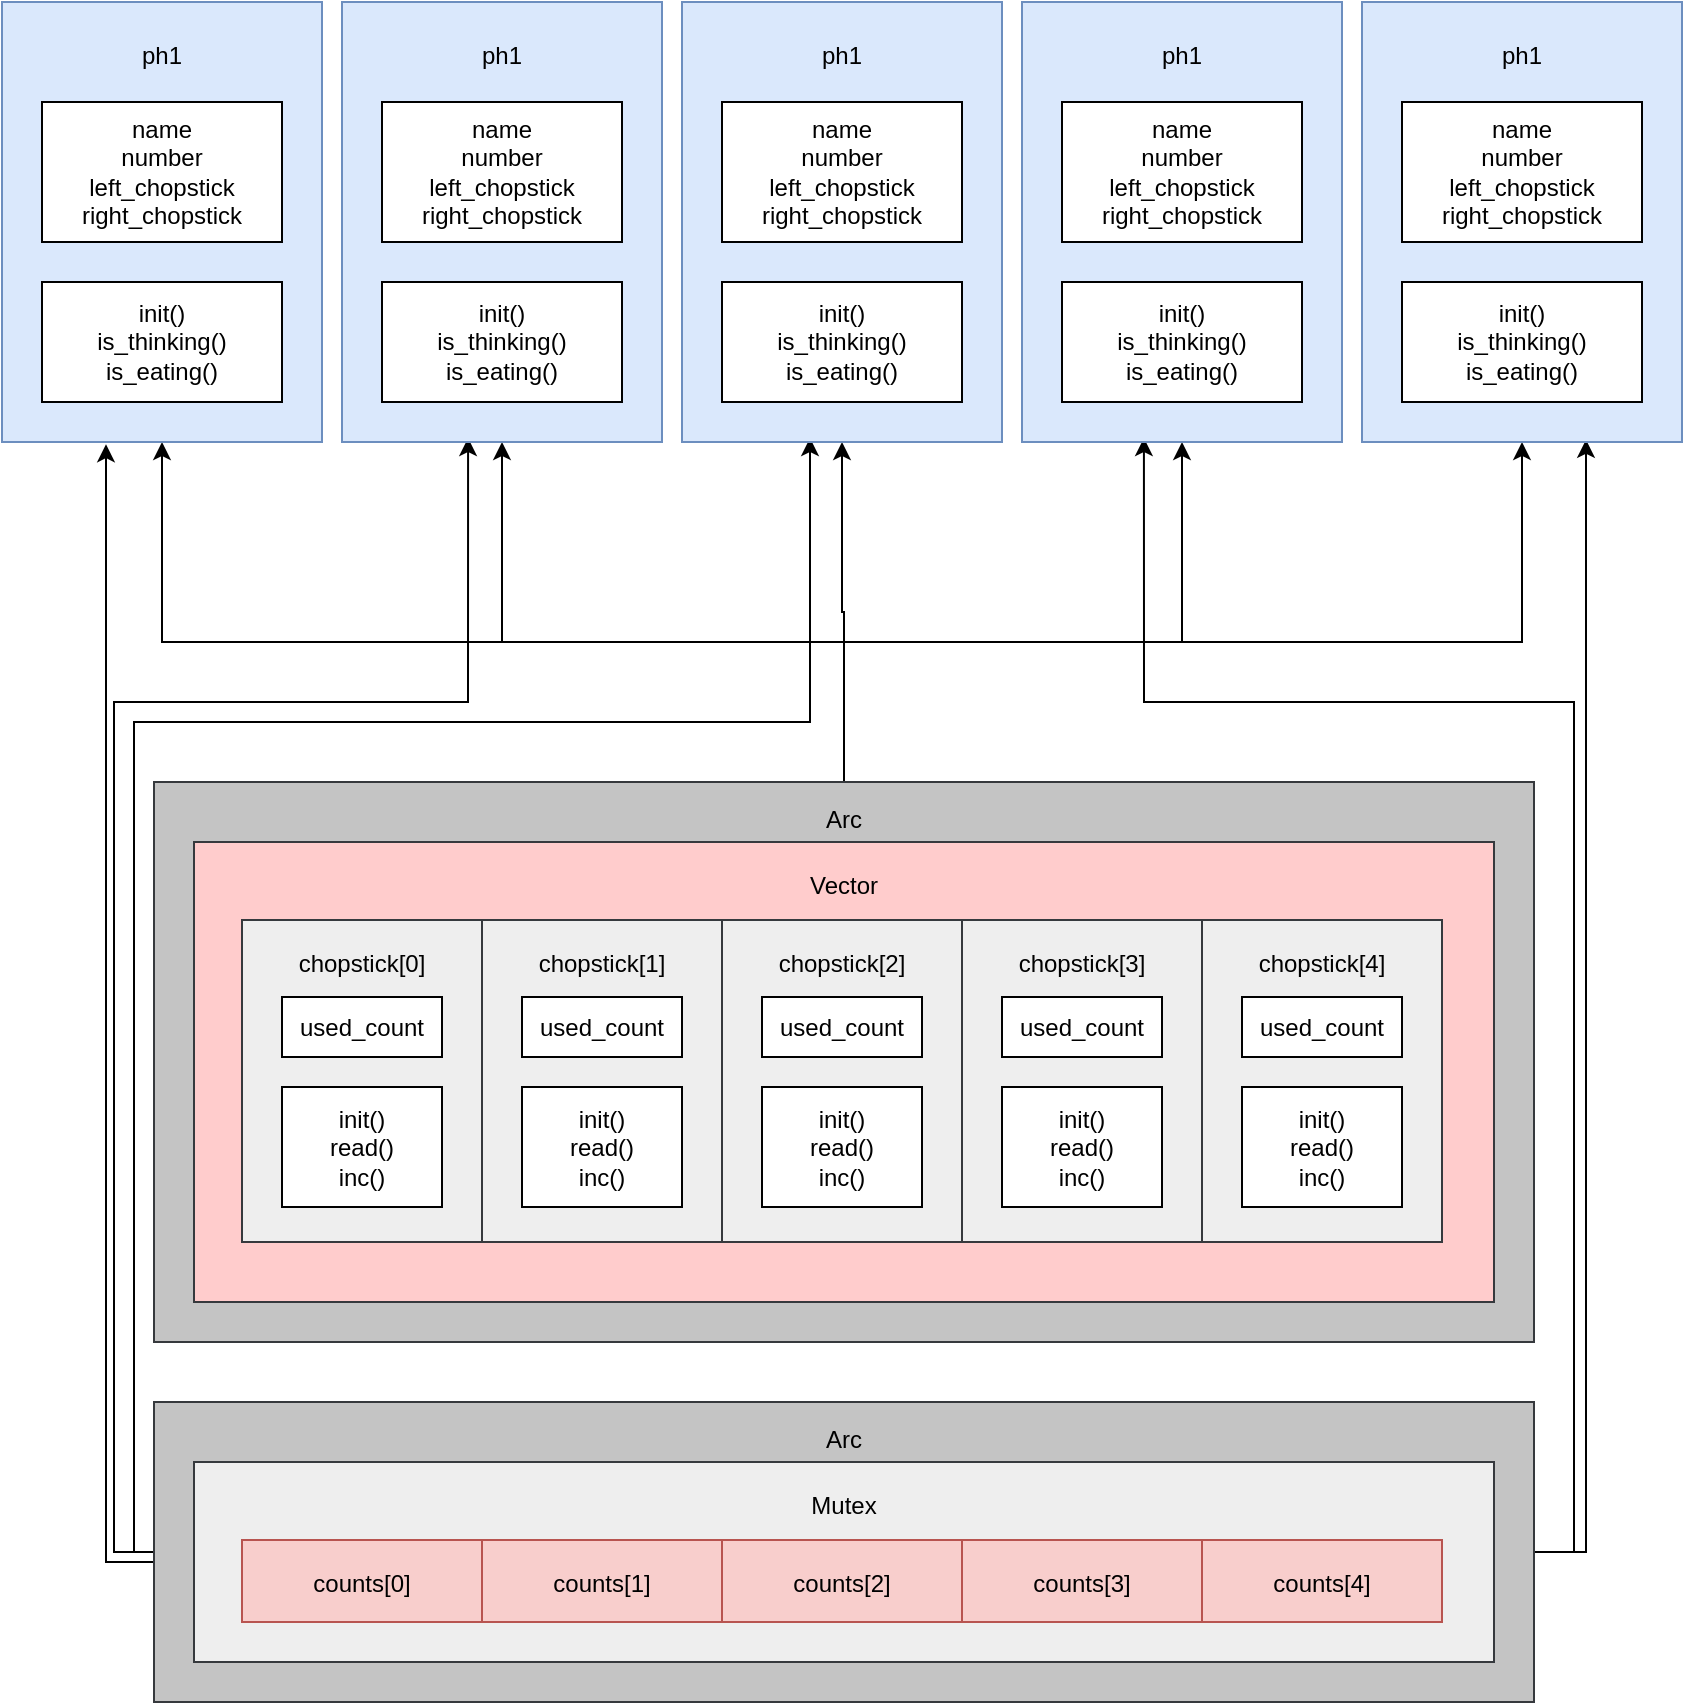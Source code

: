 <mxfile version="12.3.8" type="device" pages="1"><diagram id="8JaC-yKSpuFAoxFjphfh" name="Page-1"><mxGraphModel dx="870" dy="601" grid="1" gridSize="10" guides="1" tooltips="1" connect="1" arrows="1" fold="1" page="1" pageScale="1" pageWidth="850" pageHeight="1100" math="0" shadow="0"><root><mxCell id="0"/><mxCell id="1" parent="0"/><mxCell id="_LBUuCK1NCaTb8LwY9A8-101" style="edgeStyle=orthogonalEdgeStyle;rounded=0;orthogonalLoop=1;jettySize=auto;html=1;exitX=0.5;exitY=0;exitDx=0;exitDy=0;entryX=0.5;entryY=1;entryDx=0;entryDy=0;fontSize=12;" edge="1" parent="1" source="_LBUuCK1NCaTb8LwY9A8-36" target="_LBUuCK1NCaTb8LwY9A8-91"><mxGeometry relative="1" as="geometry"><Array as="points"><mxPoint x="425" y="325"/><mxPoint x="424" y="325"/></Array></mxGeometry></mxCell><mxCell id="_LBUuCK1NCaTb8LwY9A8-103" style="edgeStyle=orthogonalEdgeStyle;rounded=0;orthogonalLoop=1;jettySize=auto;html=1;entryX=0.5;entryY=1;entryDx=0;entryDy=0;fontSize=12;" edge="1" parent="1" source="_LBUuCK1NCaTb8LwY9A8-36" target="_LBUuCK1NCaTb8LwY9A8-97"><mxGeometry relative="1" as="geometry"><Array as="points"><mxPoint x="425" y="340"/><mxPoint x="764" y="340"/></Array></mxGeometry></mxCell><mxCell id="_LBUuCK1NCaTb8LwY9A8-104" style="edgeStyle=orthogonalEdgeStyle;rounded=0;orthogonalLoop=1;jettySize=auto;html=1;entryX=0.5;entryY=1;entryDx=0;entryDy=0;fontSize=12;" edge="1" parent="1" source="_LBUuCK1NCaTb8LwY9A8-36" target="_LBUuCK1NCaTb8LwY9A8-88"><mxGeometry relative="1" as="geometry"><Array as="points"><mxPoint x="425" y="340"/><mxPoint x="254" y="340"/></Array></mxGeometry></mxCell><mxCell id="_LBUuCK1NCaTb8LwY9A8-105" style="edgeStyle=orthogonalEdgeStyle;rounded=0;orthogonalLoop=1;jettySize=auto;html=1;entryX=0.5;entryY=1;entryDx=0;entryDy=0;fontSize=12;" edge="1" parent="1" source="_LBUuCK1NCaTb8LwY9A8-36" target="_LBUuCK1NCaTb8LwY9A8-1"><mxGeometry relative="1" as="geometry"><Array as="points"><mxPoint x="425" y="340"/><mxPoint x="84" y="340"/></Array></mxGeometry></mxCell><mxCell id="_LBUuCK1NCaTb8LwY9A8-106" style="edgeStyle=orthogonalEdgeStyle;rounded=0;orthogonalLoop=1;jettySize=auto;html=1;entryX=0.5;entryY=1;entryDx=0;entryDy=0;fontSize=12;" edge="1" parent="1" source="_LBUuCK1NCaTb8LwY9A8-36" target="_LBUuCK1NCaTb8LwY9A8-94"><mxGeometry relative="1" as="geometry"><Array as="points"><mxPoint x="425" y="340"/><mxPoint x="594" y="340"/></Array></mxGeometry></mxCell><mxCell id="_LBUuCK1NCaTb8LwY9A8-36" value="Arc" style="rounded=0;whiteSpace=wrap;html=1;fontSize=12;fillColor=#C4C4C4;strokeColor=#36393d;verticalAlign=top;spacing=7;" vertex="1" parent="1"><mxGeometry x="80" y="410" width="690" height="280" as="geometry"/></mxCell><mxCell id="_LBUuCK1NCaTb8LwY9A8-19" value="Vector" style="rounded=0;whiteSpace=wrap;html=1;fontSize=12;fillColor=#ffcccc;strokeColor=#36393d;verticalAlign=top;spacing=10;" vertex="1" parent="1"><mxGeometry x="100" y="440" width="650" height="230" as="geometry"/></mxCell><mxCell id="_LBUuCK1NCaTb8LwY9A8-1" value="ph1" style="rounded=0;whiteSpace=wrap;html=1;fillColor=#dae8fc;strokeColor=#6c8ebf;verticalAlign=top;spacing=15;" vertex="1" parent="1"><mxGeometry x="4" y="20" width="160" height="220" as="geometry"/></mxCell><mxCell id="_LBUuCK1NCaTb8LwY9A8-2" value="&lt;div&gt;name&lt;/div&gt;&lt;div&gt;number&lt;/div&gt;&lt;div&gt;left_chopstick&lt;br&gt;&lt;/div&gt;&lt;div&gt;right_chopstick&lt;br&gt;&lt;/div&gt;" style="rounded=0;whiteSpace=wrap;html=1;" vertex="1" parent="1"><mxGeometry x="24" y="70" width="120" height="70" as="geometry"/></mxCell><mxCell id="_LBUuCK1NCaTb8LwY9A8-3" value="&lt;div&gt;init()&lt;br&gt;&lt;/div&gt;&lt;div&gt;is_thinking()&lt;/div&gt;&lt;div&gt;is_eating()&lt;br&gt;&lt;/div&gt;" style="rounded=0;whiteSpace=wrap;html=1;" vertex="1" parent="1"><mxGeometry x="24" y="160" width="120" height="60" as="geometry"/></mxCell><mxCell id="_LBUuCK1NCaTb8LwY9A8-4" value="chopstick[0]" style="rounded=0;whiteSpace=wrap;html=1;verticalAlign=top;fontSize=12;spacing=10;fillColor=#eeeeee;strokeColor=#36393d;" vertex="1" parent="1"><mxGeometry x="124" y="479" width="120" height="161" as="geometry"/></mxCell><mxCell id="_LBUuCK1NCaTb8LwY9A8-5" value="used_count" style="rounded=0;whiteSpace=wrap;html=1;" vertex="1" parent="1"><mxGeometry x="144" y="517.5" width="80" height="30" as="geometry"/></mxCell><mxCell id="_LBUuCK1NCaTb8LwY9A8-6" value="&lt;div&gt;init()&lt;/div&gt;&lt;div&gt;read()&lt;/div&gt;&lt;div&gt;inc()&lt;br&gt;&lt;/div&gt;" style="rounded=0;whiteSpace=wrap;html=1;" vertex="1" parent="1"><mxGeometry x="144" y="562.5" width="80" height="60" as="geometry"/></mxCell><mxCell id="_LBUuCK1NCaTb8LwY9A8-55" value="chopstick[1]" style="rounded=0;whiteSpace=wrap;html=1;verticalAlign=top;fontSize=12;spacing=10;fillColor=#eeeeee;strokeColor=#36393d;" vertex="1" parent="1"><mxGeometry x="244" y="479" width="120" height="161" as="geometry"/></mxCell><mxCell id="_LBUuCK1NCaTb8LwY9A8-56" value="used_count" style="rounded=0;whiteSpace=wrap;html=1;" vertex="1" parent="1"><mxGeometry x="264" y="517.5" width="80" height="30" as="geometry"/></mxCell><mxCell id="_LBUuCK1NCaTb8LwY9A8-57" value="&lt;div&gt;init()&lt;/div&gt;&lt;div&gt;read()&lt;/div&gt;&lt;div&gt;inc()&lt;br&gt;&lt;/div&gt;" style="rounded=0;whiteSpace=wrap;html=1;" vertex="1" parent="1"><mxGeometry x="264" y="562.5" width="80" height="60" as="geometry"/></mxCell><mxCell id="_LBUuCK1NCaTb8LwY9A8-58" value="chopstick[2]" style="rounded=0;whiteSpace=wrap;html=1;verticalAlign=top;fontSize=12;spacing=10;fillColor=#eeeeee;strokeColor=#36393d;" vertex="1" parent="1"><mxGeometry x="364" y="479" width="120" height="161" as="geometry"/></mxCell><mxCell id="_LBUuCK1NCaTb8LwY9A8-59" value="used_count" style="rounded=0;whiteSpace=wrap;html=1;" vertex="1" parent="1"><mxGeometry x="384" y="517.5" width="80" height="30" as="geometry"/></mxCell><mxCell id="_LBUuCK1NCaTb8LwY9A8-60" value="&lt;div&gt;init()&lt;/div&gt;&lt;div&gt;read()&lt;/div&gt;&lt;div&gt;inc()&lt;br&gt;&lt;/div&gt;" style="rounded=0;whiteSpace=wrap;html=1;" vertex="1" parent="1"><mxGeometry x="384" y="562.5" width="80" height="60" as="geometry"/></mxCell><mxCell id="_LBUuCK1NCaTb8LwY9A8-61" value="chopstick[3]" style="rounded=0;whiteSpace=wrap;html=1;verticalAlign=top;fontSize=12;spacing=10;fillColor=#eeeeee;strokeColor=#36393d;" vertex="1" parent="1"><mxGeometry x="484" y="479" width="120" height="161" as="geometry"/></mxCell><mxCell id="_LBUuCK1NCaTb8LwY9A8-62" value="used_count" style="rounded=0;whiteSpace=wrap;html=1;" vertex="1" parent="1"><mxGeometry x="504" y="517.5" width="80" height="30" as="geometry"/></mxCell><mxCell id="_LBUuCK1NCaTb8LwY9A8-63" value="&lt;div&gt;init()&lt;/div&gt;&lt;div&gt;read()&lt;/div&gt;&lt;div&gt;inc()&lt;br&gt;&lt;/div&gt;" style="rounded=0;whiteSpace=wrap;html=1;" vertex="1" parent="1"><mxGeometry x="504" y="562.5" width="80" height="60" as="geometry"/></mxCell><mxCell id="_LBUuCK1NCaTb8LwY9A8-64" value="chopstick[4]" style="rounded=0;whiteSpace=wrap;html=1;verticalAlign=top;fontSize=12;spacing=10;fillColor=#eeeeee;strokeColor=#36393d;" vertex="1" parent="1"><mxGeometry x="604" y="479" width="120" height="161" as="geometry"/></mxCell><mxCell id="_LBUuCK1NCaTb8LwY9A8-65" value="used_count" style="rounded=0;whiteSpace=wrap;html=1;" vertex="1" parent="1"><mxGeometry x="624" y="517.5" width="80" height="30" as="geometry"/></mxCell><mxCell id="_LBUuCK1NCaTb8LwY9A8-66" value="&lt;div&gt;init()&lt;/div&gt;&lt;div&gt;read()&lt;/div&gt;&lt;div&gt;inc()&lt;br&gt;&lt;/div&gt;" style="rounded=0;whiteSpace=wrap;html=1;" vertex="1" parent="1"><mxGeometry x="624" y="562.5" width="80" height="60" as="geometry"/></mxCell><mxCell id="_LBUuCK1NCaTb8LwY9A8-109" style="edgeStyle=orthogonalEdgeStyle;rounded=0;orthogonalLoop=1;jettySize=auto;html=1;entryX=0.325;entryY=1.005;entryDx=0;entryDy=0;entryPerimeter=0;fontSize=12;" edge="1" parent="1" source="_LBUuCK1NCaTb8LwY9A8-67" target="_LBUuCK1NCaTb8LwY9A8-1"><mxGeometry relative="1" as="geometry"><Array as="points"><mxPoint x="56" y="800"/></Array></mxGeometry></mxCell><mxCell id="_LBUuCK1NCaTb8LwY9A8-110" style="edgeStyle=orthogonalEdgeStyle;rounded=0;orthogonalLoop=1;jettySize=auto;html=1;entryX=0.394;entryY=0.991;entryDx=0;entryDy=0;entryPerimeter=0;fontSize=12;" edge="1" parent="1" source="_LBUuCK1NCaTb8LwY9A8-67" target="_LBUuCK1NCaTb8LwY9A8-88"><mxGeometry relative="1" as="geometry"><Array as="points"><mxPoint x="60" y="795"/><mxPoint x="60" y="370"/><mxPoint x="237" y="370"/></Array></mxGeometry></mxCell><mxCell id="_LBUuCK1NCaTb8LwY9A8-111" style="edgeStyle=orthogonalEdgeStyle;rounded=0;orthogonalLoop=1;jettySize=auto;html=1;entryX=0.381;entryY=0.991;entryDx=0;entryDy=0;entryPerimeter=0;fontSize=12;" edge="1" parent="1" source="_LBUuCK1NCaTb8LwY9A8-67" target="_LBUuCK1NCaTb8LwY9A8-94"><mxGeometry relative="1" as="geometry"><Array as="points"><mxPoint x="790" y="795"/><mxPoint x="790" y="370"/><mxPoint x="575" y="370"/></Array></mxGeometry></mxCell><mxCell id="_LBUuCK1NCaTb8LwY9A8-112" style="edgeStyle=orthogonalEdgeStyle;rounded=0;orthogonalLoop=1;jettySize=auto;html=1;entryX=0.7;entryY=0.995;entryDx=0;entryDy=0;entryPerimeter=0;fontSize=12;" edge="1" parent="1" source="_LBUuCK1NCaTb8LwY9A8-67" target="_LBUuCK1NCaTb8LwY9A8-97"><mxGeometry relative="1" as="geometry"><Array as="points"><mxPoint x="796" y="795"/></Array></mxGeometry></mxCell><mxCell id="_LBUuCK1NCaTb8LwY9A8-113" style="edgeStyle=orthogonalEdgeStyle;rounded=0;orthogonalLoop=1;jettySize=auto;html=1;entryX=0.4;entryY=0.991;entryDx=0;entryDy=0;entryPerimeter=0;fontSize=12;" edge="1" parent="1" source="_LBUuCK1NCaTb8LwY9A8-67" target="_LBUuCK1NCaTb8LwY9A8-91"><mxGeometry relative="1" as="geometry"><Array as="points"><mxPoint x="70" y="795"/><mxPoint x="70" y="380"/><mxPoint x="408" y="380"/></Array></mxGeometry></mxCell><mxCell id="_LBUuCK1NCaTb8LwY9A8-67" value="Arc" style="rounded=0;whiteSpace=wrap;html=1;fontSize=12;fillColor=#C4C4C4;strokeColor=#36393d;verticalAlign=top;spacing=7;" vertex="1" parent="1"><mxGeometry x="80" y="720" width="690" height="150" as="geometry"/></mxCell><mxCell id="_LBUuCK1NCaTb8LwY9A8-68" value="Mutex" style="rounded=0;whiteSpace=wrap;html=1;fontSize=12;fillColor=#eeeeee;strokeColor=#36393d;verticalAlign=top;spacing=10;" vertex="1" parent="1"><mxGeometry x="100" y="750" width="650" height="100" as="geometry"/></mxCell><mxCell id="_LBUuCK1NCaTb8LwY9A8-69" value="counts[0]" style="rounded=0;whiteSpace=wrap;html=1;fillColor=#f8cecc;strokeColor=#b85450;verticalAlign=top;fontSize=12;spacing=10;" vertex="1" parent="1"><mxGeometry x="124" y="789" width="120" height="41" as="geometry"/></mxCell><mxCell id="_LBUuCK1NCaTb8LwY9A8-84" value="counts[1]" style="rounded=0;whiteSpace=wrap;html=1;fillColor=#f8cecc;strokeColor=#b85450;verticalAlign=top;fontSize=12;spacing=10;" vertex="1" parent="1"><mxGeometry x="244" y="789" width="120" height="41" as="geometry"/></mxCell><mxCell id="_LBUuCK1NCaTb8LwY9A8-85" value="counts[2]" style="rounded=0;whiteSpace=wrap;html=1;fillColor=#f8cecc;strokeColor=#b85450;verticalAlign=top;fontSize=12;spacing=10;" vertex="1" parent="1"><mxGeometry x="364" y="789" width="120" height="41" as="geometry"/></mxCell><mxCell id="_LBUuCK1NCaTb8LwY9A8-86" value="counts[3]" style="rounded=0;whiteSpace=wrap;html=1;fillColor=#f8cecc;strokeColor=#b85450;verticalAlign=top;fontSize=12;spacing=10;" vertex="1" parent="1"><mxGeometry x="484" y="789" width="120" height="41" as="geometry"/></mxCell><mxCell id="_LBUuCK1NCaTb8LwY9A8-87" value="counts[4]" style="rounded=0;whiteSpace=wrap;html=1;fillColor=#f8cecc;strokeColor=#b85450;verticalAlign=top;fontSize=12;spacing=10;" vertex="1" parent="1"><mxGeometry x="604" y="789" width="120" height="41" as="geometry"/></mxCell><mxCell id="_LBUuCK1NCaTb8LwY9A8-88" value="ph1" style="rounded=0;whiteSpace=wrap;html=1;fillColor=#dae8fc;strokeColor=#6c8ebf;verticalAlign=top;spacing=15;" vertex="1" parent="1"><mxGeometry x="174" y="20" width="160" height="220" as="geometry"/></mxCell><mxCell id="_LBUuCK1NCaTb8LwY9A8-89" value="&lt;div&gt;name&lt;/div&gt;&lt;div&gt;number&lt;/div&gt;&lt;div&gt;left_chopstick&lt;br&gt;&lt;/div&gt;&lt;div&gt;right_chopstick&lt;br&gt;&lt;/div&gt;" style="rounded=0;whiteSpace=wrap;html=1;" vertex="1" parent="1"><mxGeometry x="194" y="70" width="120" height="70" as="geometry"/></mxCell><mxCell id="_LBUuCK1NCaTb8LwY9A8-90" value="&lt;div&gt;init()&lt;br&gt;&lt;/div&gt;&lt;div&gt;is_thinking()&lt;/div&gt;&lt;div&gt;is_eating()&lt;br&gt;&lt;/div&gt;" style="rounded=0;whiteSpace=wrap;html=1;" vertex="1" parent="1"><mxGeometry x="194" y="160" width="120" height="60" as="geometry"/></mxCell><mxCell id="_LBUuCK1NCaTb8LwY9A8-91" value="ph1" style="rounded=0;whiteSpace=wrap;html=1;fillColor=#dae8fc;strokeColor=#6c8ebf;verticalAlign=top;spacing=15;" vertex="1" parent="1"><mxGeometry x="344" y="20" width="160" height="220" as="geometry"/></mxCell><mxCell id="_LBUuCK1NCaTb8LwY9A8-92" value="&lt;div&gt;name&lt;/div&gt;&lt;div&gt;number&lt;/div&gt;&lt;div&gt;left_chopstick&lt;br&gt;&lt;/div&gt;&lt;div&gt;right_chopstick&lt;br&gt;&lt;/div&gt;" style="rounded=0;whiteSpace=wrap;html=1;" vertex="1" parent="1"><mxGeometry x="364" y="70" width="120" height="70" as="geometry"/></mxCell><mxCell id="_LBUuCK1NCaTb8LwY9A8-93" value="&lt;div&gt;init()&lt;br&gt;&lt;/div&gt;&lt;div&gt;is_thinking()&lt;/div&gt;&lt;div&gt;is_eating()&lt;br&gt;&lt;/div&gt;" style="rounded=0;whiteSpace=wrap;html=1;" vertex="1" parent="1"><mxGeometry x="364" y="160" width="120" height="60" as="geometry"/></mxCell><mxCell id="_LBUuCK1NCaTb8LwY9A8-94" value="ph1" style="rounded=0;whiteSpace=wrap;html=1;fillColor=#dae8fc;strokeColor=#6c8ebf;verticalAlign=top;spacing=15;" vertex="1" parent="1"><mxGeometry x="514" y="20" width="160" height="220" as="geometry"/></mxCell><mxCell id="_LBUuCK1NCaTb8LwY9A8-95" value="&lt;div&gt;name&lt;/div&gt;&lt;div&gt;number&lt;/div&gt;&lt;div&gt;left_chopstick&lt;br&gt;&lt;/div&gt;&lt;div&gt;right_chopstick&lt;br&gt;&lt;/div&gt;" style="rounded=0;whiteSpace=wrap;html=1;" vertex="1" parent="1"><mxGeometry x="534" y="70" width="120" height="70" as="geometry"/></mxCell><mxCell id="_LBUuCK1NCaTb8LwY9A8-96" value="&lt;div&gt;init()&lt;br&gt;&lt;/div&gt;&lt;div&gt;is_thinking()&lt;/div&gt;&lt;div&gt;is_eating()&lt;br&gt;&lt;/div&gt;" style="rounded=0;whiteSpace=wrap;html=1;" vertex="1" parent="1"><mxGeometry x="534" y="160" width="120" height="60" as="geometry"/></mxCell><mxCell id="_LBUuCK1NCaTb8LwY9A8-97" value="ph1" style="rounded=0;whiteSpace=wrap;html=1;fillColor=#dae8fc;strokeColor=#6c8ebf;verticalAlign=top;spacing=15;" vertex="1" parent="1"><mxGeometry x="684" y="20" width="160" height="220" as="geometry"/></mxCell><mxCell id="_LBUuCK1NCaTb8LwY9A8-98" value="&lt;div&gt;name&lt;/div&gt;&lt;div&gt;number&lt;/div&gt;&lt;div&gt;left_chopstick&lt;br&gt;&lt;/div&gt;&lt;div&gt;right_chopstick&lt;br&gt;&lt;/div&gt;" style="rounded=0;whiteSpace=wrap;html=1;" vertex="1" parent="1"><mxGeometry x="704" y="70" width="120" height="70" as="geometry"/></mxCell><mxCell id="_LBUuCK1NCaTb8LwY9A8-99" value="&lt;div&gt;init()&lt;br&gt;&lt;/div&gt;&lt;div&gt;is_thinking()&lt;/div&gt;&lt;div&gt;is_eating()&lt;br&gt;&lt;/div&gt;" style="rounded=0;whiteSpace=wrap;html=1;" vertex="1" parent="1"><mxGeometry x="704" y="160" width="120" height="60" as="geometry"/></mxCell></root></mxGraphModel></diagram></mxfile>
